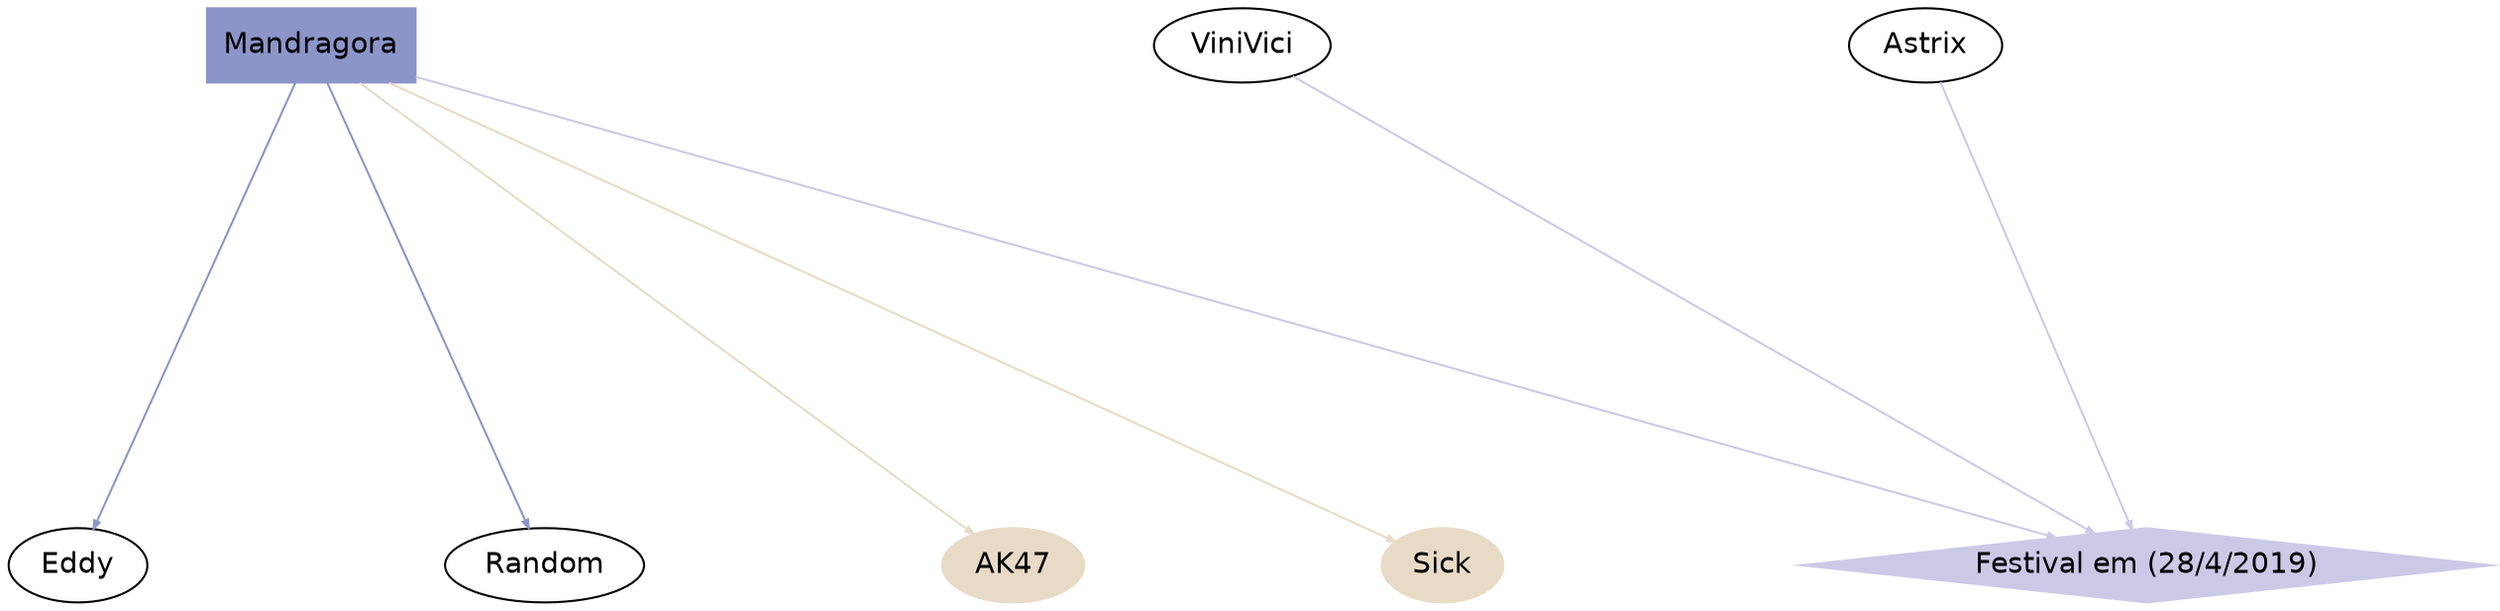 strict digraph Museu {
	size="31,41";
	node [fontname="helvetica"];
	ranksep=3.0;
	nodesep=2.0;
	overlap="false";
	splines="true";
	"Mandragora" 	[shape=box, style=filled, fillcolor="#8B95C9", color="#8B95C9"];
	"Mandragora" 	-> 	"Eddy" 	[arrowsize=0.4, weight=0.1, color="#8B95C9"];
	"Mandragora" 	-> 	"Random" 	[arrowsize=0.4, weight=0.1, color="#8B95C9"];
	"Festival em (28/4/2019)" 	[shape=diamond, style=filled, fillcolor="#CCC9E7", color="#CCC9E7"];
	"Mandragora" 	-> 	"Festival em (28/4/2019)" 	[arrowsize=0.4, weight=0.1, color="#CCC9E7"];
	"ViniVici" 	-> 	"Festival em (28/4/2019)" 	[arrowsize=0.4, weight=0.1, color="#CCC9E7"];
	"Astrix" 	-> 	"Festival em (28/4/2019)" 	[arrowsize=0.4, weight=0.1, color="#CCC9E7"];
	"AK47" 	[style=filled, color="#E8DBC5", fillcolor="#E8DBC5"];
	"Mandragora" 	-> 	"AK47" 	[arrowsize=0.4, weight=0.1, color="#E8DBC5"];
	"Mandragora" 	-> 	"AK47" 	[arrowsize=0.4, weight=0.1, color="#E8DBC5"];
	"Sick" 	[style=filled, color="#E8DBC5", fillcolor="#E8DBC5"];
	"Mandragora" 	-> 	"Sick" 	[arrowsize=0.4, weight=0.1, color="#E8DBC5"];
	"Mandragora" 	-> 	"Sick" 	[arrowsize=0.4, weight=0.1, color="#E8DBC5"];
}
